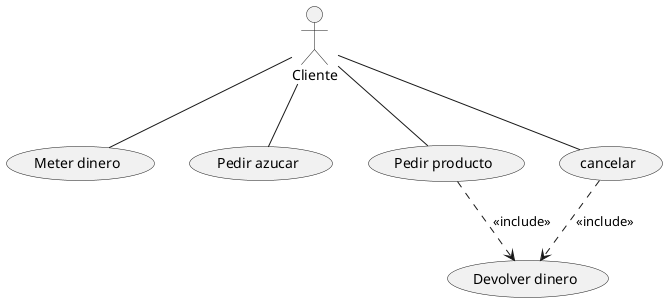 @startuml

'https://plantuml.com/sequence-diagram
:Cliente: as cli
cli --(Meter dinero)
cli --(Pedir azucar)
cli --(Pedir producto)
cli --(cancelar)
(Pedir producto) ..>(Devolver dinero) : <<include>>
(cancelar) ..>(Devolver dinero) : <<include>>
@enduml